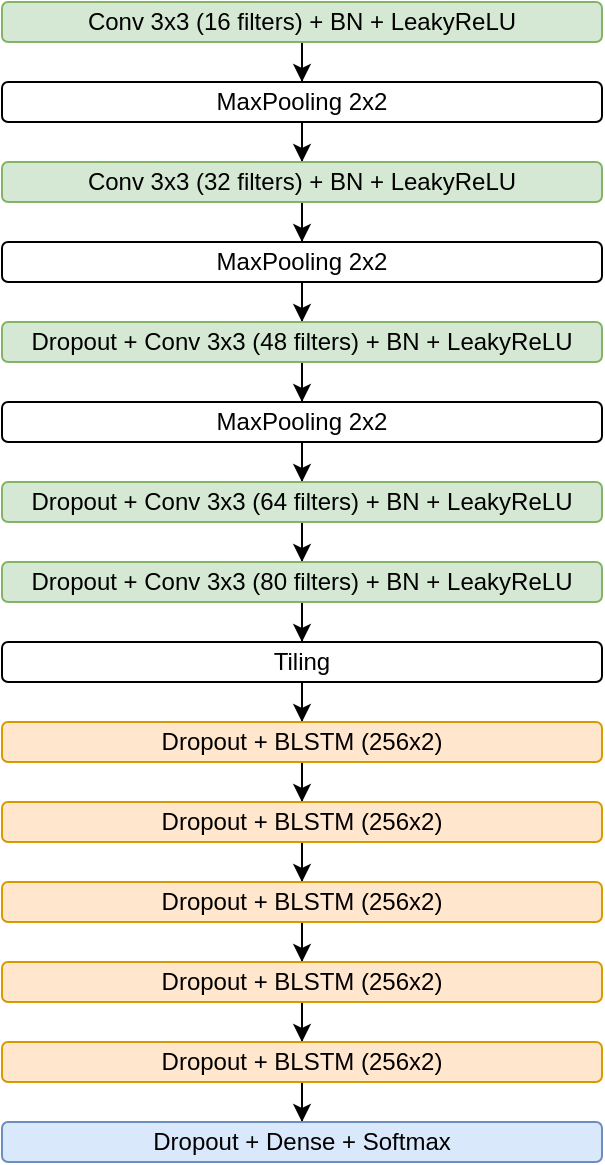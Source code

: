 <mxfile version="10.9.0"><diagram id="AhgGPtwxt_5aiCwcUxy4" name="Page-1"><mxGraphModel dx="1162" dy="676" grid="1" gridSize="10" guides="1" tooltips="1" connect="1" arrows="1" fold="1" page="1" pageScale="1" pageWidth="850" pageHeight="1100" math="0" shadow="0"><root><mxCell id="0"/><mxCell id="1" parent="0"/><mxCell id="pmmCBv_QelyllJPn40cM-3" value="" style="edgeStyle=orthogonalEdgeStyle;rounded=0;orthogonalLoop=1;jettySize=auto;html=1;" edge="1" parent="1" source="pmmCBv_QelyllJPn40cM-4" target="pmmCBv_QelyllJPn40cM-6"><mxGeometry relative="1" as="geometry"/></mxCell><mxCell id="pmmCBv_QelyllJPn40cM-4" value="Conv 3x3 (16 filters) +&amp;nbsp;BN + LeakyReLU" style="rounded=1;whiteSpace=wrap;html=1;fillColor=#d5e8d4;strokeColor=#82b366;" vertex="1" parent="1"><mxGeometry x="40" y="40" width="300" height="20" as="geometry"/></mxCell><mxCell id="pmmCBv_QelyllJPn40cM-5" value="" style="edgeStyle=orthogonalEdgeStyle;rounded=0;orthogonalLoop=1;jettySize=auto;html=1;" edge="1" parent="1" source="pmmCBv_QelyllJPn40cM-6" target="pmmCBv_QelyllJPn40cM-8"><mxGeometry relative="1" as="geometry"/></mxCell><mxCell id="pmmCBv_QelyllJPn40cM-6" value="MaxPooling 2x2" style="rounded=1;whiteSpace=wrap;html=1;" vertex="1" parent="1"><mxGeometry x="40" y="80" width="300" height="20" as="geometry"/></mxCell><mxCell id="pmmCBv_QelyllJPn40cM-7" value="" style="edgeStyle=orthogonalEdgeStyle;rounded=0;orthogonalLoop=1;jettySize=auto;html=1;" edge="1" parent="1" source="pmmCBv_QelyllJPn40cM-8" target="pmmCBv_QelyllJPn40cM-10"><mxGeometry relative="1" as="geometry"/></mxCell><mxCell id="pmmCBv_QelyllJPn40cM-8" value="Conv 3x3 (32 filters)&amp;nbsp;+&amp;nbsp;BN + LeakyReLU" style="rounded=1;whiteSpace=wrap;html=1;fillColor=#d5e8d4;strokeColor=#82b366;" vertex="1" parent="1"><mxGeometry x="40" y="120" width="300" height="20" as="geometry"/></mxCell><mxCell id="pmmCBv_QelyllJPn40cM-9" value="" style="edgeStyle=orthogonalEdgeStyle;rounded=0;orthogonalLoop=1;jettySize=auto;html=1;" edge="1" parent="1" source="pmmCBv_QelyllJPn40cM-10" target="pmmCBv_QelyllJPn40cM-12"><mxGeometry relative="1" as="geometry"/></mxCell><mxCell id="pmmCBv_QelyllJPn40cM-10" value="MaxPooling 2x2" style="rounded=1;whiteSpace=wrap;html=1;" vertex="1" parent="1"><mxGeometry x="40" y="160" width="300" height="20" as="geometry"/></mxCell><mxCell id="pmmCBv_QelyllJPn40cM-11" value="" style="edgeStyle=orthogonalEdgeStyle;rounded=0;orthogonalLoop=1;jettySize=auto;html=1;" edge="1" parent="1" source="pmmCBv_QelyllJPn40cM-12" target="pmmCBv_QelyllJPn40cM-14"><mxGeometry relative="1" as="geometry"/></mxCell><mxCell id="pmmCBv_QelyllJPn40cM-12" value="Dropout + Conv 3x3 (48 filters)&amp;nbsp;+&amp;nbsp;BN + LeakyReLU&lt;br&gt;" style="rounded=1;whiteSpace=wrap;html=1;fillColor=#d5e8d4;strokeColor=#82b366;" vertex="1" parent="1"><mxGeometry x="40" y="200" width="300" height="20" as="geometry"/></mxCell><mxCell id="pmmCBv_QelyllJPn40cM-13" value="" style="edgeStyle=orthogonalEdgeStyle;rounded=0;orthogonalLoop=1;jettySize=auto;html=1;" edge="1" parent="1" source="pmmCBv_QelyllJPn40cM-14" target="pmmCBv_QelyllJPn40cM-16"><mxGeometry relative="1" as="geometry"/></mxCell><mxCell id="pmmCBv_QelyllJPn40cM-14" value="MaxPooling 2x2" style="rounded=1;whiteSpace=wrap;html=1;" vertex="1" parent="1"><mxGeometry x="40" y="240" width="300" height="20" as="geometry"/></mxCell><mxCell id="pmmCBv_QelyllJPn40cM-15" value="" style="edgeStyle=orthogonalEdgeStyle;rounded=0;orthogonalLoop=1;jettySize=auto;html=1;" edge="1" parent="1" source="pmmCBv_QelyllJPn40cM-16" target="pmmCBv_QelyllJPn40cM-18"><mxGeometry relative="1" as="geometry"/></mxCell><mxCell id="pmmCBv_QelyllJPn40cM-16" value="Dropout + Conv 3x3 (64 filters)&amp;nbsp;+&amp;nbsp;BN + LeakyReLU" style="rounded=1;whiteSpace=wrap;html=1;fillColor=#d5e8d4;strokeColor=#82b366;" vertex="1" parent="1"><mxGeometry x="40" y="280" width="300" height="20" as="geometry"/></mxCell><mxCell id="pmmCBv_QelyllJPn40cM-17" value="" style="edgeStyle=orthogonalEdgeStyle;rounded=0;orthogonalLoop=1;jettySize=auto;html=1;" edge="1" parent="1" source="pmmCBv_QelyllJPn40cM-18" target="pmmCBv_QelyllJPn40cM-20"><mxGeometry relative="1" as="geometry"/></mxCell><mxCell id="pmmCBv_QelyllJPn40cM-18" value="Dropout + Conv 3x3 (80 filters)&amp;nbsp;+&amp;nbsp;BN + LeakyReLU" style="rounded=1;whiteSpace=wrap;html=1;fillColor=#d5e8d4;strokeColor=#82b366;" vertex="1" parent="1"><mxGeometry x="40" y="320" width="300" height="20" as="geometry"/></mxCell><mxCell id="pmmCBv_QelyllJPn40cM-19" value="" style="edgeStyle=orthogonalEdgeStyle;rounded=0;orthogonalLoop=1;jettySize=auto;html=1;" edge="1" parent="1" source="pmmCBv_QelyllJPn40cM-20" target="pmmCBv_QelyllJPn40cM-22"><mxGeometry relative="1" as="geometry"/></mxCell><mxCell id="pmmCBv_QelyllJPn40cM-20" value="Tiling" style="rounded=1;whiteSpace=wrap;html=1;" vertex="1" parent="1"><mxGeometry x="40" y="360" width="300" height="20" as="geometry"/></mxCell><mxCell id="pmmCBv_QelyllJPn40cM-21" value="" style="edgeStyle=orthogonalEdgeStyle;rounded=0;orthogonalLoop=1;jettySize=auto;html=1;" edge="1" parent="1" source="pmmCBv_QelyllJPn40cM-22" target="pmmCBv_QelyllJPn40cM-24"><mxGeometry relative="1" as="geometry"/></mxCell><mxCell id="pmmCBv_QelyllJPn40cM-22" value="Dropout + BLSTM (256x2)" style="rounded=1;whiteSpace=wrap;html=1;fillColor=#ffe6cc;strokeColor=#d79b00;" vertex="1" parent="1"><mxGeometry x="40" y="400" width="300" height="20" as="geometry"/></mxCell><mxCell id="pmmCBv_QelyllJPn40cM-23" value="" style="edgeStyle=orthogonalEdgeStyle;rounded=0;orthogonalLoop=1;jettySize=auto;html=1;" edge="1" parent="1" source="pmmCBv_QelyllJPn40cM-24" target="pmmCBv_QelyllJPn40cM-26"><mxGeometry relative="1" as="geometry"/></mxCell><mxCell id="pmmCBv_QelyllJPn40cM-24" value="Dropout +&amp;nbsp;BLSTM (256x2)" style="rounded=1;whiteSpace=wrap;html=1;fillColor=#ffe6cc;strokeColor=#d79b00;" vertex="1" parent="1"><mxGeometry x="40" y="440" width="300" height="20" as="geometry"/></mxCell><mxCell id="pmmCBv_QelyllJPn40cM-25" value="" style="edgeStyle=orthogonalEdgeStyle;rounded=0;orthogonalLoop=1;jettySize=auto;html=1;" edge="1" parent="1" source="pmmCBv_QelyllJPn40cM-26" target="pmmCBv_QelyllJPn40cM-28"><mxGeometry relative="1" as="geometry"/></mxCell><mxCell id="pmmCBv_QelyllJPn40cM-26" value="Dropout +&amp;nbsp;BLSTM (256x2)" style="rounded=1;whiteSpace=wrap;html=1;fillColor=#ffe6cc;strokeColor=#d79b00;" vertex="1" parent="1"><mxGeometry x="40" y="480" width="300" height="20" as="geometry"/></mxCell><mxCell id="pmmCBv_QelyllJPn40cM-27" value="" style="edgeStyle=orthogonalEdgeStyle;rounded=0;orthogonalLoop=1;jettySize=auto;html=1;" edge="1" parent="1" source="pmmCBv_QelyllJPn40cM-28" target="pmmCBv_QelyllJPn40cM-30"><mxGeometry relative="1" as="geometry"/></mxCell><mxCell id="pmmCBv_QelyllJPn40cM-28" value="Dropout +&amp;nbsp;BLSTM (256x2)" style="rounded=1;whiteSpace=wrap;html=1;fillColor=#ffe6cc;strokeColor=#d79b00;" vertex="1" parent="1"><mxGeometry x="40" y="520" width="300" height="20" as="geometry"/></mxCell><mxCell id="pmmCBv_QelyllJPn40cM-29" value="" style="edgeStyle=orthogonalEdgeStyle;rounded=0;orthogonalLoop=1;jettySize=auto;html=1;" edge="1" parent="1" source="pmmCBv_QelyllJPn40cM-30" target="pmmCBv_QelyllJPn40cM-31"><mxGeometry relative="1" as="geometry"/></mxCell><mxCell id="pmmCBv_QelyllJPn40cM-30" value="Dropout +&amp;nbsp;BLSTM (256x2)" style="rounded=1;whiteSpace=wrap;html=1;fillColor=#ffe6cc;strokeColor=#d79b00;" vertex="1" parent="1"><mxGeometry x="40" y="560" width="300" height="20" as="geometry"/></mxCell><mxCell id="pmmCBv_QelyllJPn40cM-31" value="Dropout +&amp;nbsp;Dense + Softmax" style="rounded=1;whiteSpace=wrap;html=1;fillColor=#dae8fc;strokeColor=#6c8ebf;" vertex="1" parent="1"><mxGeometry x="40" y="600" width="300" height="20" as="geometry"/></mxCell></root></mxGraphModel></diagram></mxfile>
